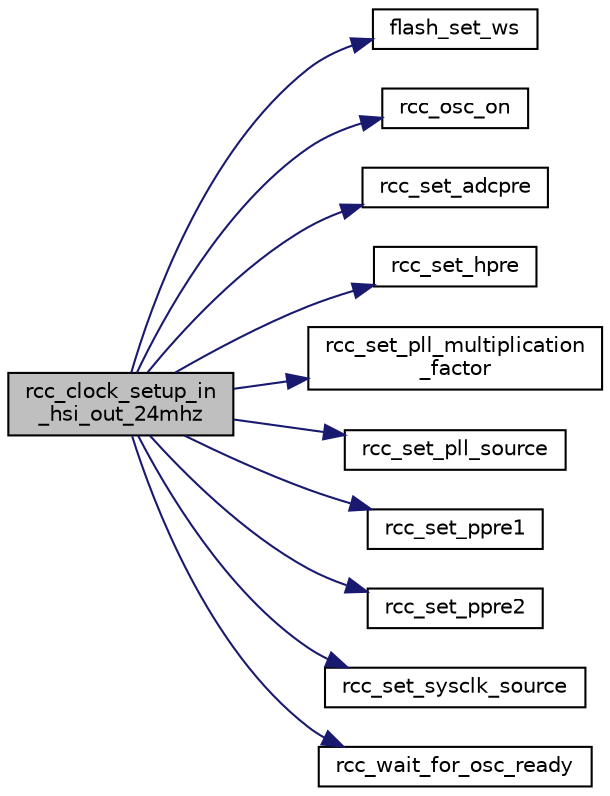 digraph "rcc_clock_setup_in_hsi_out_24mhz"
{
  edge [fontname="Helvetica",fontsize="10",labelfontname="Helvetica",labelfontsize="10"];
  node [fontname="Helvetica",fontsize="10",shape=record];
  rankdir="LR";
  Node1 [label="rcc_clock_setup_in\l_hsi_out_24mhz",height=0.2,width=0.4,color="black", fillcolor="grey75", style="filled", fontcolor="black"];
  Node1 -> Node2 [color="midnightblue",fontsize="10",style="solid",fontname="Helvetica"];
  Node2 [label="flash_set_ws",height=0.2,width=0.4,color="black", fillcolor="white", style="filled",URL="$group__flash__defines.html#ga9347b16d27d64b79f507dc9cad8633b2",tooltip="Set the Number of Wait States. "];
  Node1 -> Node3 [color="midnightblue",fontsize="10",style="solid",fontname="Helvetica"];
  Node3 [label="rcc_osc_on",height=0.2,width=0.4,color="black", fillcolor="white", style="filled",URL="$group__STM32F1xx-rcc-file.html#ga81b16ade2e5d6e024f36e3d568a9fd97",tooltip="RCC Turn on an Oscillator. "];
  Node1 -> Node4 [color="midnightblue",fontsize="10",style="solid",fontname="Helvetica"];
  Node4 [label="rcc_set_adcpre",height=0.2,width=0.4,color="black", fillcolor="white", style="filled",URL="$group__STM32F1xx-rcc-file.html#ga190cb3bbb95d687334d00e15bfab5b56",tooltip="ADC Setup the A/D Clock. "];
  Node1 -> Node5 [color="midnightblue",fontsize="10",style="solid",fontname="Helvetica"];
  Node5 [label="rcc_set_hpre",height=0.2,width=0.4,color="black", fillcolor="white", style="filled",URL="$group__STM32F1xx-rcc-file.html#gae192b2cd0f37124db5ed76d599a5671b",tooltip="RCC Set the AHB Prescale Factor. "];
  Node1 -> Node6 [color="midnightblue",fontsize="10",style="solid",fontname="Helvetica"];
  Node6 [label="rcc_set_pll_multiplication\l_factor",height=0.2,width=0.4,color="black", fillcolor="white", style="filled",URL="$group__STM32F1xx-rcc-file.html#ga93f0715a42904d8c70bc7d1c862cf89f",tooltip="RCC Set the PLL Multiplication Factor. "];
  Node1 -> Node7 [color="midnightblue",fontsize="10",style="solid",fontname="Helvetica"];
  Node7 [label="rcc_set_pll_source",height=0.2,width=0.4,color="black", fillcolor="white", style="filled",URL="$group__STM32F1xx-rcc-file.html#ga2f2bd45ad9c8b32e0fe5affe9bf181bf",tooltip="RCC Set the PLL Clock Source. "];
  Node1 -> Node8 [color="midnightblue",fontsize="10",style="solid",fontname="Helvetica"];
  Node8 [label="rcc_set_ppre1",height=0.2,width=0.4,color="black", fillcolor="white", style="filled",URL="$group__STM32F1xx-rcc-file.html#gaaf1b9174131b00a7014c0328a53a65a1",tooltip="RCC Set the APB1 Prescale Factor. "];
  Node1 -> Node9 [color="midnightblue",fontsize="10",style="solid",fontname="Helvetica"];
  Node9 [label="rcc_set_ppre2",height=0.2,width=0.4,color="black", fillcolor="white", style="filled",URL="$group__STM32F1xx-rcc-file.html#gac40c9478480f3a44c381c15482a563cd",tooltip="RCC Set the APB2 Prescale Factor. "];
  Node1 -> Node10 [color="midnightblue",fontsize="10",style="solid",fontname="Helvetica"];
  Node10 [label="rcc_set_sysclk_source",height=0.2,width=0.4,color="black", fillcolor="white", style="filled",URL="$group__STM32F1xx-rcc-file.html#ga2c291271812c333d975807cd5ec99a36",tooltip="RCC Set the Source for the System Clock. "];
  Node1 -> Node11 [color="midnightblue",fontsize="10",style="solid",fontname="Helvetica"];
  Node11 [label="rcc_wait_for_osc_ready",height=0.2,width=0.4,color="black", fillcolor="white", style="filled",URL="$group__STM32F1xx-rcc-file.html#ga1dfd0e0ba16285ce16e782e07af2cafa",tooltip="RCC Wait for Oscillator Ready. "];
}
